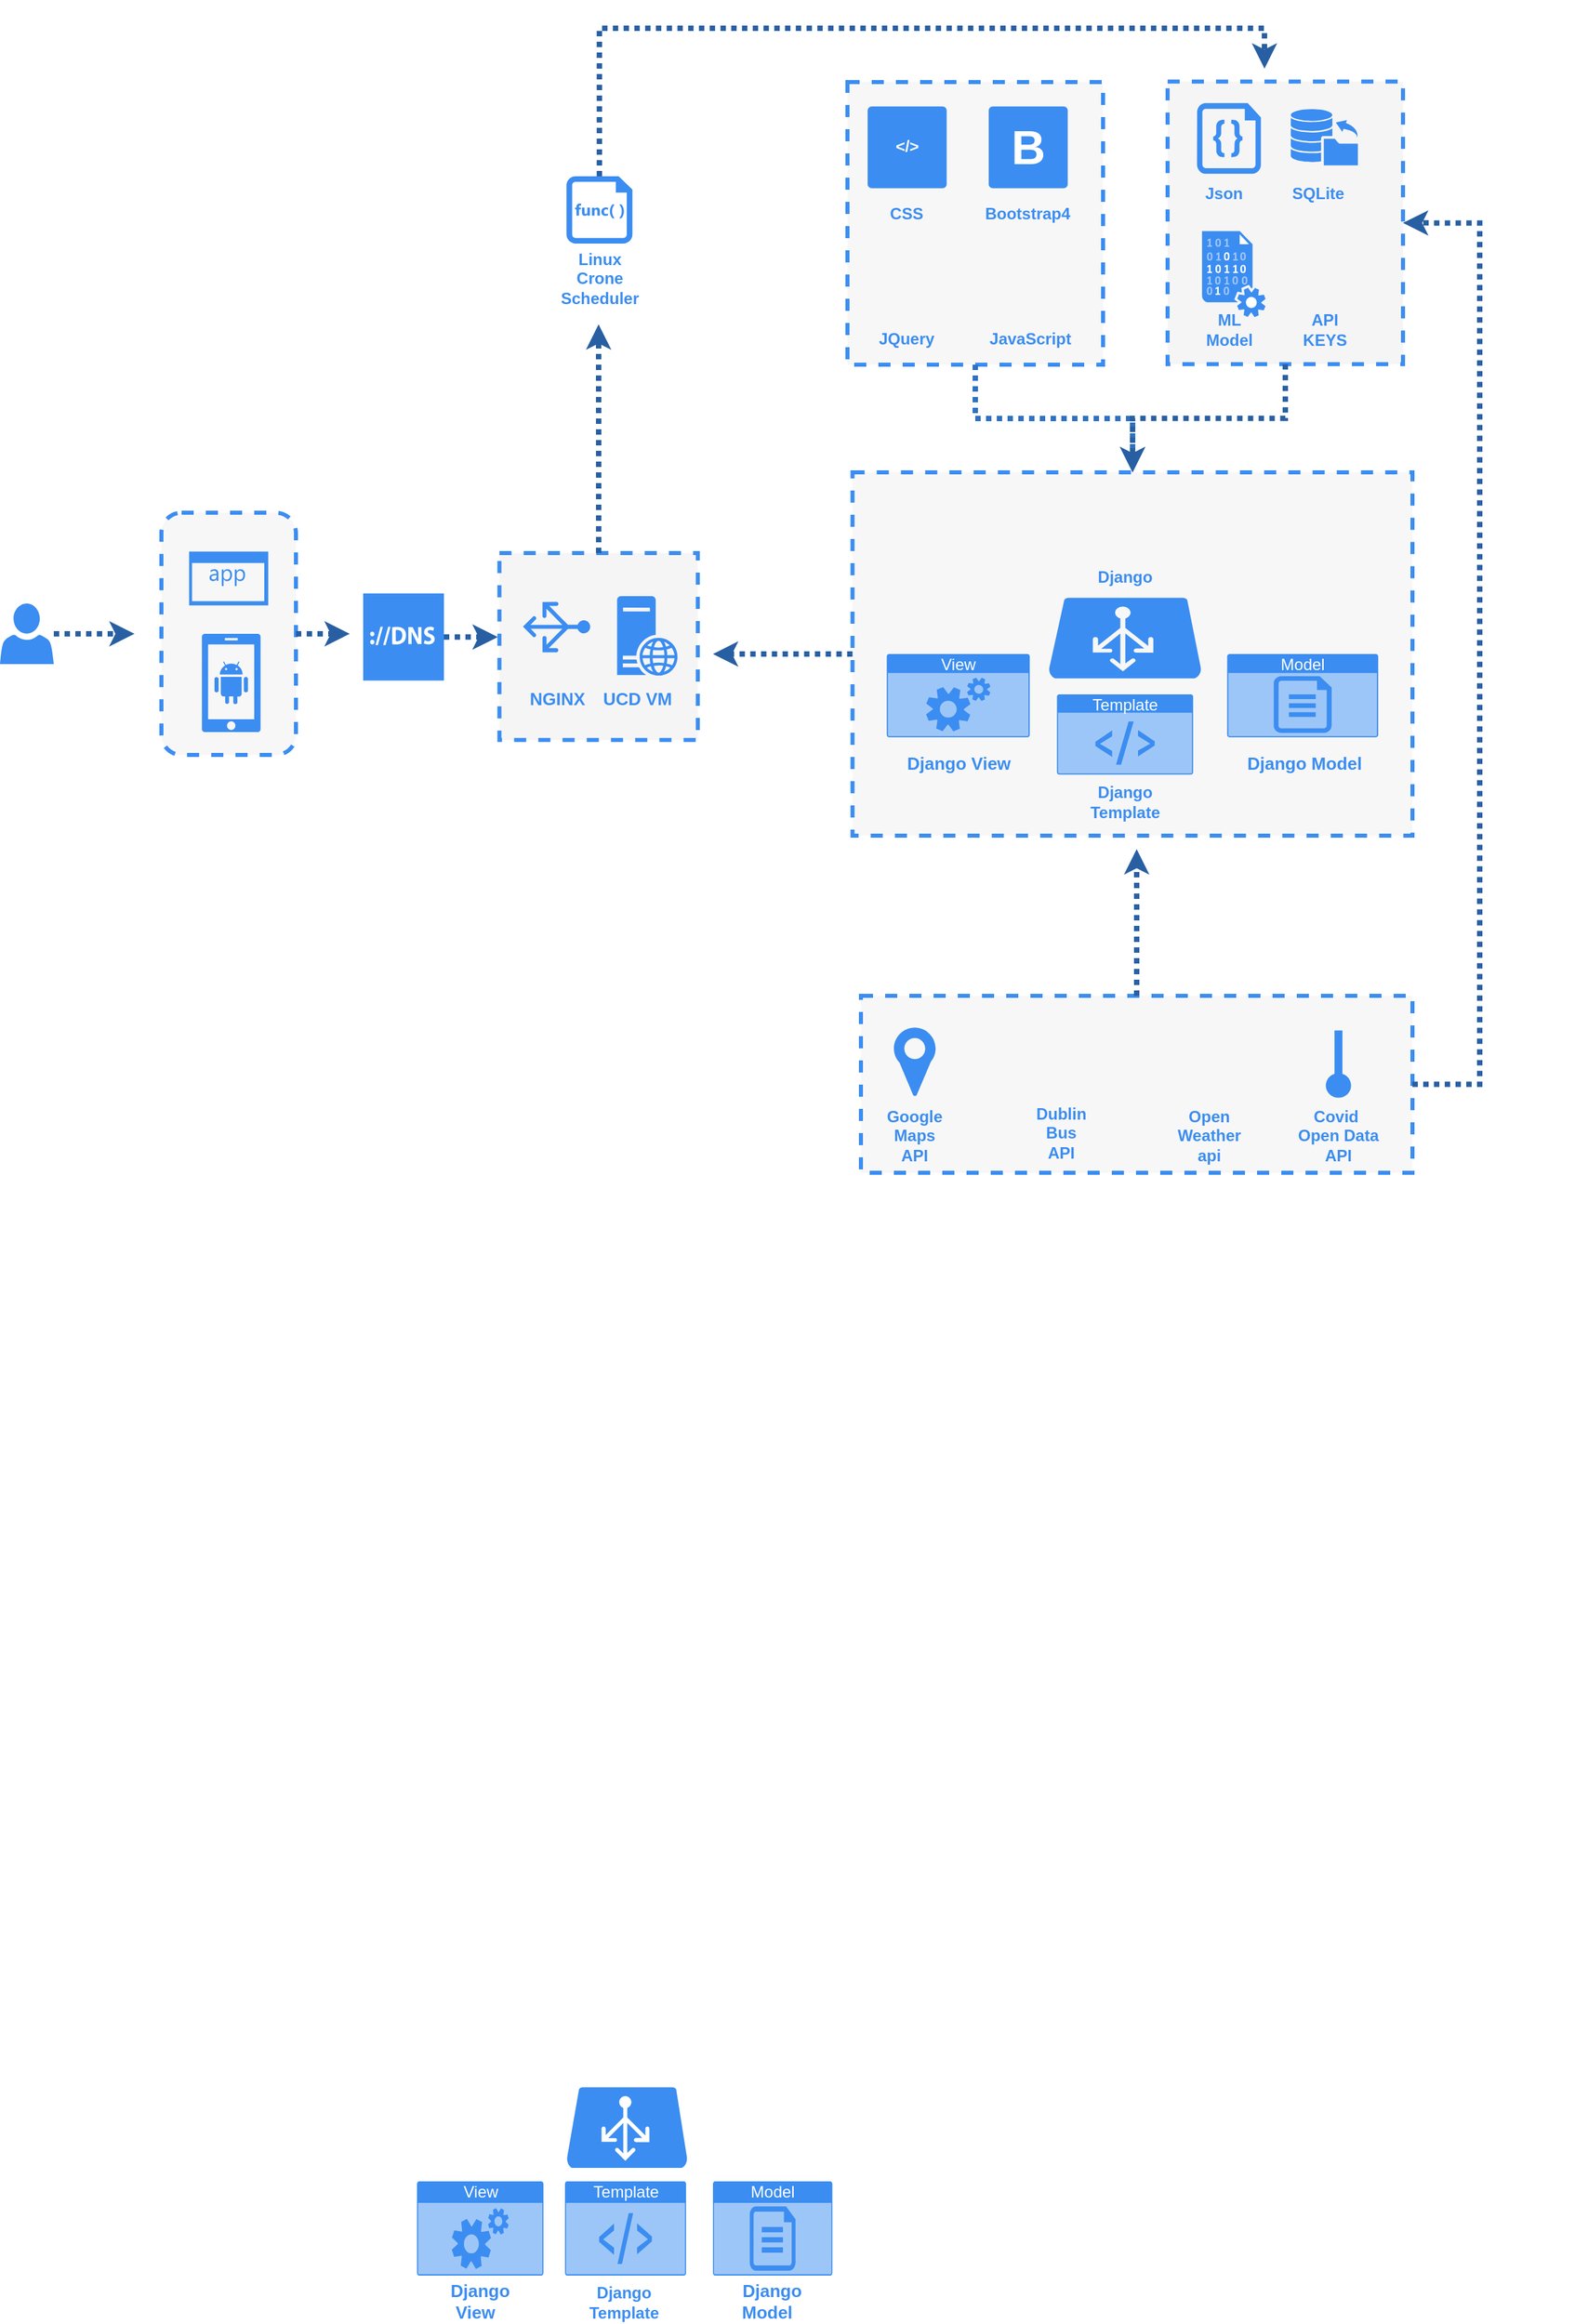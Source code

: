 <mxfile version="13.6.2" type="github"><diagram id="2-OFfSPp4zgW5HIn3I64" name="Page-1"><mxGraphModel dx="2719" dy="2339" grid="1" gridSize="10" guides="1" tooltips="1" connect="1" arrows="1" fold="1" page="1" pageScale="1" pageWidth="827" pageHeight="1169" math="0" shadow="0"><root><mxCell id="0"/><mxCell id="1" parent="0"/><mxCell id="Vzjxsy32HrXP3lATH4A6-92" value="" style="group" vertex="1" connectable="0" parent="1"><mxGeometry x="498.88" y="-107.41" width="363" height="200" as="geometry"/></mxCell><mxCell id="Vzjxsy32HrXP3lATH4A6-233" value="" style="group" vertex="1" connectable="0" parent="Vzjxsy32HrXP3lATH4A6-92"><mxGeometry x="119.1" y="-52.91" width="175" height="210" as="geometry"/></mxCell><mxCell id="Vzjxsy32HrXP3lATH4A6-220" value="" style="group" vertex="1" connectable="0" parent="Vzjxsy32HrXP3lATH4A6-233"><mxGeometry width="175" height="210" as="geometry"/></mxCell><mxCell id="Vzjxsy32HrXP3lATH4A6-84" value="" style="group" vertex="1" connectable="0" parent="Vzjxsy32HrXP3lATH4A6-220"><mxGeometry width="175" height="210" as="geometry"/></mxCell><mxCell id="Vzjxsy32HrXP3lATH4A6-85" value="" style="rounded=0;whiteSpace=wrap;html=1;dashed=1;strokeWidth=3;fillColor=#f5f5f5;fontColor=#333333;strokeColor=#3B8DF1;" vertex="1" parent="Vzjxsy32HrXP3lATH4A6-84"><mxGeometry width="175" height="210.0" as="geometry"/></mxCell><mxCell id="Vzjxsy32HrXP3lATH4A6-82" value="" style="group" vertex="1" connectable="0" parent="Vzjxsy32HrXP3lATH4A6-84"><mxGeometry x="21.6" y="15.992" width="131.8" height="178.683" as="geometry"/></mxCell><mxCell id="Vzjxsy32HrXP3lATH4A6-81" value="" style="group" vertex="1" connectable="0" parent="Vzjxsy32HrXP3lATH4A6-82"><mxGeometry width="131.8" height="178.683" as="geometry"/></mxCell><mxCell id="Vzjxsy32HrXP3lATH4A6-80" value="" style="group" vertex="1" connectable="0" parent="Vzjxsy32HrXP3lATH4A6-81"><mxGeometry width="131.8" height="178.683" as="geometry"/></mxCell><mxCell id="Vzjxsy32HrXP3lATH4A6-79" value="" style="group" vertex="1" connectable="0" parent="Vzjxsy32HrXP3lATH4A6-80"><mxGeometry width="131.8" height="178.683" as="geometry"/></mxCell><mxCell id="Vzjxsy32HrXP3lATH4A6-60" value="" style="group" vertex="1" connectable="0" parent="Vzjxsy32HrXP3lATH4A6-79"><mxGeometry width="131.8" height="178.683" as="geometry"/></mxCell><mxCell id="Vzjxsy32HrXP3lATH4A6-57" value="" style="verticalLabelPosition=bottom;html=1;verticalAlign=top;align=center;strokeColor=none;shape=mxgraph.azure.code_file;pointerEvents=1;dashed=1;fillColor=#3B8DF1;" vertex="1" parent="Vzjxsy32HrXP3lATH4A6-60"><mxGeometry x="0.25" width="47.5" height="52.5" as="geometry"/></mxCell><mxCell id="Vzjxsy32HrXP3lATH4A6-23" value="" style="html=1;aspect=fixed;strokeColor=none;shadow=0;align=center;verticalAlign=top;shape=mxgraph.gcp2.database_uploading;dashed=1;fillColor=#3B8DF1;" vertex="1" parent="Vzjxsy32HrXP3lATH4A6-60"><mxGeometry x="70" y="4.2" width="50" height="42" as="geometry"/></mxCell><mxCell id="Vzjxsy32HrXP3lATH4A6-25" value="" style="shadow=0;dashed=0;html=1;strokeColor=none;labelPosition=center;verticalLabelPosition=bottom;verticalAlign=top;align=center;outlineConnect=0;shape=mxgraph.veeam.data_file;fillColor=#3B8DF1;" vertex="1" parent="Vzjxsy32HrXP3lATH4A6-60"><mxGeometry x="4.0" y="95.13" width="47.2" height="63.84" as="geometry"/></mxCell><mxCell id="Vzjxsy32HrXP3lATH4A6-49" value="&lt;font color=&quot;#3b8df1&quot;&gt;&lt;b&gt;ML Model&lt;/b&gt;&lt;/font&gt;" style="text;html=1;strokeColor=none;fillColor=none;align=center;verticalAlign=middle;whiteSpace=wrap;rounded=0;" vertex="1" parent="Vzjxsy32HrXP3lATH4A6-60"><mxGeometry x="4" y="158.969" width="40" height="19.714" as="geometry"/></mxCell><mxCell id="Vzjxsy32HrXP3lATH4A6-50" value="&lt;font color=&quot;#3b8df1&quot;&gt;&lt;b&gt;SQLite&lt;/b&gt;&lt;/font&gt;" style="text;html=1;strokeColor=none;fillColor=none;align=center;verticalAlign=middle;whiteSpace=wrap;rounded=0;" vertex="1" parent="Vzjxsy32HrXP3lATH4A6-60"><mxGeometry x="70" y="57.339" width="40" height="19.714" as="geometry"/></mxCell><mxCell id="Vzjxsy32HrXP3lATH4A6-51" value="&lt;font color=&quot;#3b8df1&quot;&gt;&lt;b&gt;API KEYS&lt;/b&gt;&lt;/font&gt;" style="text;html=1;strokeColor=none;fillColor=none;align=center;verticalAlign=middle;whiteSpace=wrap;rounded=0;" vertex="1" parent="Vzjxsy32HrXP3lATH4A6-60"><mxGeometry x="75" y="158.969" width="40" height="19.714" as="geometry"/></mxCell><mxCell id="Vzjxsy32HrXP3lATH4A6-52" value="&lt;font color=&quot;#3b8df1&quot;&gt;&lt;b&gt;Json&lt;/b&gt;&lt;/font&gt;" style="text;html=1;strokeColor=none;fillColor=none;align=center;verticalAlign=middle;whiteSpace=wrap;rounded=0;" vertex="1" parent="Vzjxsy32HrXP3lATH4A6-60"><mxGeometry y="57.339" width="40" height="19.714" as="geometry"/></mxCell><mxCell id="Vzjxsy32HrXP3lATH4A6-48" value="" style="shape=image;html=1;verticalAlign=top;verticalLabelPosition=bottom;labelBackgroundColor=#ffffff;imageAspect=0;aspect=fixed;image=https://cdn1.iconfinder.com/data/icons/hawcons/32/699759-icon-113-document-file-txt-128.png;dashed=1;strokeColor=#3399FF;strokeWidth=2;fillColor=#3B8DF1;" vertex="1" parent="Vzjxsy32HrXP3lATH4A6-60"><mxGeometry x="70" y="90.563" width="61.8" height="61.8" as="geometry"/></mxCell><mxCell id="Vzjxsy32HrXP3lATH4A6-93" value="" style="group" vertex="1" connectable="0" parent="1"><mxGeometry x="-250" y="130" width="246" height="210" as="geometry"/></mxCell><mxCell id="Vzjxsy32HrXP3lATH4A6-78" value="" style="group" vertex="1" connectable="0" parent="Vzjxsy32HrXP3lATH4A6-93"><mxGeometry width="180" height="210" as="geometry"/></mxCell><mxCell id="Vzjxsy32HrXP3lATH4A6-8" value="" style="pointerEvents=1;shadow=0;dashed=0;html=1;strokeColor=none;labelPosition=center;verticalLabelPosition=bottom;verticalAlign=top;outlineConnect=0;align=center;shape=mxgraph.office.users.user;fillColor=#3B8DF1;" vertex="1" parent="Vzjxsy32HrXP3lATH4A6-78"><mxGeometry y="97.5" width="40" height="45" as="geometry"/></mxCell><mxCell id="Vzjxsy32HrXP3lATH4A6-257" value="" style="group" vertex="1" connectable="0" parent="Vzjxsy32HrXP3lATH4A6-78"><mxGeometry x="120" y="30" width="100" height="180" as="geometry"/></mxCell><mxCell id="Vzjxsy32HrXP3lATH4A6-256" value="" style="rounded=1;whiteSpace=wrap;html=1;dashed=1;strokeColor=#3B8DF1;strokeWidth=3;fillColor=#F7F7F7;" vertex="1" parent="Vzjxsy32HrXP3lATH4A6-257"><mxGeometry width="100" height="180" as="geometry"/></mxCell><mxCell id="Vzjxsy32HrXP3lATH4A6-63" value="" style="aspect=fixed;pointerEvents=1;shadow=0;dashed=0;html=1;strokeColor=none;labelPosition=center;verticalLabelPosition=bottom;verticalAlign=top;align=center;shape=mxgraph.mscae.enterprise.application;fillColor=#3B8DF1;" vertex="1" parent="Vzjxsy32HrXP3lATH4A6-257"><mxGeometry x="20.59" y="28.93" width="58.82" height="40" as="geometry"/></mxCell><mxCell id="Vzjxsy32HrXP3lATH4A6-62" value="" style="aspect=fixed;pointerEvents=1;shadow=0;dashed=0;html=1;strokeColor=none;labelPosition=center;verticalLabelPosition=bottom;verticalAlign=top;align=center;shape=mxgraph.mscae.enterprise.android_phone;fillColor=#3B8DF1;" vertex="1" parent="Vzjxsy32HrXP3lATH4A6-257"><mxGeometry x="30" y="90" width="43.8" height="73" as="geometry"/></mxCell><mxCell id="Vzjxsy32HrXP3lATH4A6-142" value="" style="group" vertex="1" connectable="0" parent="1"><mxGeometry x="171.13" y="-90" width="49" height="88" as="geometry"/></mxCell><mxCell id="Vzjxsy32HrXP3lATH4A6-61" value="" style="aspect=fixed;pointerEvents=1;shadow=0;dashed=0;html=1;strokeColor=none;labelPosition=center;verticalLabelPosition=bottom;verticalAlign=top;align=center;shape=mxgraph.mscae.enterprise.code_file;fillColor=#3B8DF1;" vertex="1" parent="Vzjxsy32HrXP3lATH4A6-142"><mxGeometry width="49" height="50" as="geometry"/></mxCell><mxCell id="Vzjxsy32HrXP3lATH4A6-141" value="&lt;b&gt;&lt;font color=&quot;#3b8df1&quot;&gt;Linux Crone Scheduler&lt;/font&gt;&lt;/b&gt;" style="text;html=1;strokeColor=none;fillColor=none;align=center;verticalAlign=middle;whiteSpace=wrap;rounded=0;dashed=1;" vertex="1" parent="Vzjxsy32HrXP3lATH4A6-142"><mxGeometry x="4.5" y="63" width="40" height="25" as="geometry"/></mxCell><mxCell id="Vzjxsy32HrXP3lATH4A6-192" value="" style="group" vertex="1" connectable="0" parent="1"><mxGeometry x="61.13" y="1045" width="288.75" height="240" as="geometry"/></mxCell><mxCell id="Vzjxsy32HrXP3lATH4A6-200" value="" style="group" vertex="1" connectable="0" parent="1"><mxGeometry x="620" y="40.0" width="309.46" height="360" as="geometry"/></mxCell><mxCell id="Vzjxsy32HrXP3lATH4A6-230" value="" style="group" vertex="1" connectable="0" parent="Vzjxsy32HrXP3lATH4A6-200"><mxGeometry x="-216.71" y="-260.16" width="309.46" height="210" as="geometry"/></mxCell><mxCell id="Vzjxsy32HrXP3lATH4A6-223" value="" style="group" vertex="1" connectable="0" parent="Vzjxsy32HrXP3lATH4A6-230"><mxGeometry width="309.46" height="210" as="geometry"/></mxCell><mxCell id="Vzjxsy32HrXP3lATH4A6-193" value="" style="group" vertex="1" connectable="0" parent="Vzjxsy32HrXP3lATH4A6-223"><mxGeometry x="119.46" width="190" height="210" as="geometry"/></mxCell><mxCell id="Vzjxsy32HrXP3lATH4A6-229" value="" style="group" vertex="1" connectable="0" parent="Vzjxsy32HrXP3lATH4A6-193"><mxGeometry x="-142.753" y="60.163" width="190" height="210" as="geometry"/></mxCell><mxCell id="Vzjxsy32HrXP3lATH4A6-222" value="" style="group" vertex="1" connectable="0" parent="Vzjxsy32HrXP3lATH4A6-229"><mxGeometry width="190" height="210" as="geometry"/></mxCell><mxCell id="Vzjxsy32HrXP3lATH4A6-199" value="" style="group" vertex="1" connectable="0" parent="Vzjxsy32HrXP3lATH4A6-222"><mxGeometry width="190" height="210" as="geometry"/></mxCell><mxCell id="Vzjxsy32HrXP3lATH4A6-198" value="" style="group" vertex="1" connectable="0" parent="Vzjxsy32HrXP3lATH4A6-199"><mxGeometry width="190" height="210" as="geometry"/></mxCell><mxCell id="Vzjxsy32HrXP3lATH4A6-197" value="" style="group" vertex="1" connectable="0" parent="Vzjxsy32HrXP3lATH4A6-198"><mxGeometry width="190" height="210" as="geometry"/></mxCell><mxCell id="Vzjxsy32HrXP3lATH4A6-194" value="" style="group" vertex="1" connectable="0" parent="Vzjxsy32HrXP3lATH4A6-197"><mxGeometry width="190" height="210" as="geometry"/></mxCell><mxCell id="Vzjxsy32HrXP3lATH4A6-175" value="" style="group" vertex="1" connectable="0" parent="Vzjxsy32HrXP3lATH4A6-194"><mxGeometry width="190" height="210" as="geometry"/></mxCell><mxCell id="Vzjxsy32HrXP3lATH4A6-170" value="" style="rounded=0;whiteSpace=wrap;html=1;strokeWidth=3;dashed=1;fillColor=#F7F7F7;strokeColor=#3B8DF1;" vertex="1" parent="Vzjxsy32HrXP3lATH4A6-175"><mxGeometry width="190" height="210" as="geometry"/></mxCell><mxCell id="Vzjxsy32HrXP3lATH4A6-174" value="" style="group" vertex="1" connectable="0" parent="Vzjxsy32HrXP3lATH4A6-175"><mxGeometry x="8.821" y="7.754" width="172.357" height="194.492" as="geometry"/></mxCell><mxCell id="Vzjxsy32HrXP3lATH4A6-173" value="" style="group" vertex="1" connectable="0" parent="Vzjxsy32HrXP3lATH4A6-174"><mxGeometry width="172.357" height="194.492" as="geometry"/></mxCell><mxCell id="Vzjxsy32HrXP3lATH4A6-171" value="" style="group" vertex="1" connectable="0" parent="Vzjxsy32HrXP3lATH4A6-173"><mxGeometry width="172.357" height="194.492" as="geometry"/></mxCell><mxCell id="Vzjxsy32HrXP3lATH4A6-168" value="" style="group" vertex="1" connectable="0" parent="Vzjxsy32HrXP3lATH4A6-171"><mxGeometry width="172.357" height="194.492" as="geometry"/></mxCell><mxCell id="Vzjxsy32HrXP3lATH4A6-153" value="" style="group" vertex="1" connectable="0" parent="Vzjxsy32HrXP3lATH4A6-168"><mxGeometry x="47.5" y="121.154" width="67.857" height="73.338" as="geometry"/></mxCell><mxCell id="Vzjxsy32HrXP3lATH4A6-150" value="" style="group" vertex="1" connectable="0" parent="Vzjxsy32HrXP3lATH4A6-153"><mxGeometry width="67.857" height="73.338" as="geometry"/></mxCell><mxCell id="Vzjxsy32HrXP3lATH4A6-166" value="" style="group" vertex="1" connectable="0" parent="Vzjxsy32HrXP3lATH4A6-168"><mxGeometry x="67.857" y="80.769" width="27.143" height="32.308" as="geometry"/></mxCell><mxCell id="Vzjxsy32HrXP3lATH4A6-164" value="" style="group" vertex="1" connectable="0" parent="Vzjxsy32HrXP3lATH4A6-166"><mxGeometry width="27.143" height="32.308" as="geometry"/></mxCell><mxCell id="Vzjxsy32HrXP3lATH4A6-162" value="" style="group" vertex="1" connectable="0" parent="Vzjxsy32HrXP3lATH4A6-164"><mxGeometry width="27.143" height="32.308" as="geometry"/></mxCell><mxCell id="Vzjxsy32HrXP3lATH4A6-54" value="&amp;lt;/&amp;gt;" style="rounded=1;arcSize=5;strokeColor=none;fontColor=#ffffff;align=center;verticalAlign=middle;whiteSpace=wrap;fontSize=12;fontStyle=1;html=1;dashed=1;fillColor=#3B8DF1;" vertex="1" parent="Vzjxsy32HrXP3lATH4A6-223"><mxGeometry x="-8.29" y="78.24" width="58.75" height="60.8" as="geometry"/></mxCell><mxCell id="Vzjxsy32HrXP3lATH4A6-132" value="&lt;b&gt;&lt;font color=&quot;#3b8df1&quot;&gt;CSS&lt;/font&gt;&lt;/b&gt;" style="text;html=1;strokeColor=none;fillColor=none;align=center;verticalAlign=middle;whiteSpace=wrap;rounded=0;dashed=1;" vertex="1" parent="Vzjxsy32HrXP3lATH4A6-223"><mxGeometry x="1.08" y="147.84" width="40" height="20" as="geometry"/></mxCell><mxCell id="Vzjxsy32HrXP3lATH4A6-195" value="&lt;font style=&quot;font-size: 35px&quot;&gt;B&lt;/font&gt;" style="rounded=1;arcSize=5;strokeColor=none;fontColor=#ffffff;align=center;verticalAlign=middle;whiteSpace=wrap;fontSize=12;fontStyle=1;html=1;dashed=1;fillColor=#3B8DF1;" vertex="1" parent="Vzjxsy32HrXP3lATH4A6-223"><mxGeometry x="81.71" y="78.24" width="58.75" height="60.8" as="geometry"/></mxCell><mxCell id="Vzjxsy32HrXP3lATH4A6-196" value="&lt;b&gt;&lt;font color=&quot;#3b8df1&quot;&gt;Bootstrap4&lt;/font&gt;&lt;/b&gt;" style="text;html=1;strokeColor=none;fillColor=none;align=center;verticalAlign=middle;whiteSpace=wrap;rounded=0;dashed=1;" vertex="1" parent="Vzjxsy32HrXP3lATH4A6-223"><mxGeometry x="91.09" y="147.84" width="40" height="20" as="geometry"/></mxCell><mxCell id="Vzjxsy32HrXP3lATH4A6-130" value="" style="shape=image;html=1;verticalAlign=top;verticalLabelPosition=bottom;labelBackgroundColor=#ffffff;imageAspect=0;aspect=fixed;image=https://cdn2.iconfinder.com/data/icons/designer-skills/128/code-programming-javascript-jquery-develop-framework-language-128.png;dashed=1;strokeColor=#3B8DF1;strokeWidth=3;fillColor=#F7F7F7;" vertex="1" parent="Vzjxsy32HrXP3lATH4A6-223"><mxGeometry x="-11.62" y="175.54" width="65.4" height="65.4" as="geometry"/></mxCell><mxCell id="Vzjxsy32HrXP3lATH4A6-131" value="" style="shape=image;html=1;verticalAlign=top;verticalLabelPosition=bottom;labelBackgroundColor=#ffffff;imageAspect=0;aspect=fixed;image=https://cdn4.iconfinder.com/data/icons/logos-3/504/javascript-128.png;dashed=1;strokeColor=#3B8DF1;strokeWidth=3;fillColor=#F7F7F7;" vertex="1" parent="Vzjxsy32HrXP3lATH4A6-223"><mxGeometry x="76.09" y="175.54" width="65.62" height="65.62" as="geometry"/></mxCell><mxCell id="Vzjxsy32HrXP3lATH4A6-144" value="&lt;b&gt;&lt;font color=&quot;#3b8df1&quot;&gt;JQuery&lt;/font&gt;&lt;/b&gt;" style="text;html=1;strokeColor=none;fillColor=none;align=center;verticalAlign=middle;whiteSpace=wrap;rounded=0;dashed=1;" vertex="1" parent="Vzjxsy32HrXP3lATH4A6-223"><mxGeometry x="1.09" y="241.16" width="40" height="20" as="geometry"/></mxCell><mxCell id="Vzjxsy32HrXP3lATH4A6-143" value="&lt;font color=&quot;#3b8df1&quot;&gt;&lt;span&gt;&lt;b&gt;JavaScript&lt;/b&gt;&lt;/span&gt;&lt;/font&gt;" style="text;html=1;strokeColor=none;fillColor=none;align=center;verticalAlign=middle;whiteSpace=wrap;rounded=0;dashed=1;" vertex="1" parent="Vzjxsy32HrXP3lATH4A6-223"><mxGeometry x="92.84" y="240.94" width="40" height="20" as="geometry"/></mxCell><mxCell id="Vzjxsy32HrXP3lATH4A6-232" value="" style="group" vertex="1" connectable="0" parent="Vzjxsy32HrXP3lATH4A6-200"><mxGeometry x="-236.25" y="90" width="416.25" height="270" as="geometry"/></mxCell><mxCell id="Vzjxsy32HrXP3lATH4A6-224" value="" style="group" vertex="1" connectable="0" parent="Vzjxsy32HrXP3lATH4A6-232"><mxGeometry width="416.25" height="270" as="geometry"/></mxCell><mxCell id="Vzjxsy32HrXP3lATH4A6-202" value="" style="rounded=0;whiteSpace=wrap;html=1;dashed=1;strokeWidth=3;fillColor=#F7F7F7;strokeColor=#3B8DF1;" vertex="1" parent="Vzjxsy32HrXP3lATH4A6-224"><mxGeometry width="416.25" height="270" as="geometry"/></mxCell><mxCell id="Vzjxsy32HrXP3lATH4A6-203" value="" style="group" vertex="1" connectable="0" parent="Vzjxsy32HrXP3lATH4A6-224"><mxGeometry x="25.468" y="15" width="365.326" height="240" as="geometry"/></mxCell><mxCell id="Vzjxsy32HrXP3lATH4A6-204" value="" style="group" vertex="1" connectable="0" parent="Vzjxsy32HrXP3lATH4A6-203"><mxGeometry width="365.326" height="240" as="geometry"/></mxCell><mxCell id="Vzjxsy32HrXP3lATH4A6-205" value="" style="group" vertex="1" connectable="0" parent="Vzjxsy32HrXP3lATH4A6-204"><mxGeometry x="126.52" y="150" width="101.216" height="90" as="geometry"/></mxCell><mxCell id="Vzjxsy32HrXP3lATH4A6-206" value="Template" style="html=1;strokeColor=none;labelPosition=center;verticalLabelPosition=middle;verticalAlign=top;align=center;fontSize=12;outlineConnect=0;spacingTop=-6;fontColor=#FFFFFF;shape=mxgraph.sitemap.script;dashed=1;fillColor=#3B8DF1;" vertex="1" parent="Vzjxsy32HrXP3lATH4A6-205"><mxGeometry width="101.216" height="59.6" as="geometry"/></mxCell><mxCell id="Vzjxsy32HrXP3lATH4A6-207" value="&lt;b&gt;&lt;font color=&quot;#3b8df1&quot;&gt;Django&lt;br&gt;Template&lt;/font&gt;&lt;/b&gt;" style="text;html=1;strokeColor=none;fillColor=none;align=center;verticalAlign=middle;whiteSpace=wrap;rounded=0;dashed=1;" vertex="1" parent="Vzjxsy32HrXP3lATH4A6-205"><mxGeometry x="25.304" y="70" width="50.608" height="20" as="geometry"/></mxCell><mxCell id="Vzjxsy32HrXP3lATH4A6-208" value="" style="group" vertex="1" connectable="0" parent="Vzjxsy32HrXP3lATH4A6-204"><mxGeometry width="365.326" height="209.6" as="geometry"/></mxCell><mxCell id="Vzjxsy32HrXP3lATH4A6-209" value="" style="verticalLabelPosition=bottom;html=1;verticalAlign=top;align=center;strokeColor=none;shape=mxgraph.azure.azure_load_balancer;dashed=1;fillColor=#3B8DF1;" vertex="1" parent="Vzjxsy32HrXP3lATH4A6-208"><mxGeometry x="120.194" y="78.17" width="113.868" height="60" as="geometry"/></mxCell><mxCell id="Vzjxsy32HrXP3lATH4A6-210" value="" style="shape=image;html=1;verticalAlign=top;verticalLabelPosition=bottom;labelBackgroundColor=#ffffff;imageAspect=0;aspect=fixed;image=https://cdn4.iconfinder.com/data/icons/logos-and-brands/512/267_Python_logo-128.png;dashed=1;strokeColor=#3B8DF1;strokeWidth=3;fillColor=#F7F7F7;" vertex="1" parent="Vzjxsy32HrXP3lATH4A6-208"><mxGeometry x="145.498" width="50" height="50" as="geometry"/></mxCell><mxCell id="Vzjxsy32HrXP3lATH4A6-211" value="" style="group" vertex="1" connectable="0" parent="Vzjxsy32HrXP3lATH4A6-208"><mxGeometry y="120.0" width="106.277" height="89.6" as="geometry"/></mxCell><mxCell id="Vzjxsy32HrXP3lATH4A6-212" value="&lt;font color=&quot;#3b8df1&quot; size=&quot;1&quot;&gt;&lt;b style=&quot;font-size: 13px&quot;&gt;Django View &amp;nbsp;&lt;/b&gt;&lt;/font&gt;" style="text;html=1;strokeColor=none;fillColor=none;align=center;verticalAlign=middle;whiteSpace=wrap;rounded=0;" vertex="1" parent="Vzjxsy32HrXP3lATH4A6-211"><mxGeometry x="12.652" y="71.83" width="88.564" height="17.77" as="geometry"/></mxCell><mxCell id="Vzjxsy32HrXP3lATH4A6-213" value="View" style="html=1;strokeColor=none;labelPosition=center;verticalLabelPosition=middle;verticalAlign=top;align=center;fontSize=12;outlineConnect=0;spacingTop=-6;fontColor=#FFFFFF;shape=mxgraph.sitemap.services;dashed=1;fillColor=#3B8DF1;" vertex="1" parent="Vzjxsy32HrXP3lATH4A6-211"><mxGeometry width="106.277" height="61.83" as="geometry"/></mxCell><mxCell id="Vzjxsy32HrXP3lATH4A6-214" value="" style="group" vertex="1" connectable="0" parent="Vzjxsy32HrXP3lATH4A6-208"><mxGeometry x="253.04" y="120" width="112.286" height="89.6" as="geometry"/></mxCell><mxCell id="Vzjxsy32HrXP3lATH4A6-215" value="" style="group" vertex="1" connectable="0" parent="Vzjxsy32HrXP3lATH4A6-214"><mxGeometry width="112.286" height="89.6" as="geometry"/></mxCell><mxCell id="Vzjxsy32HrXP3lATH4A6-216" value="Model" style="html=1;strokeColor=none;labelPosition=center;verticalLabelPosition=middle;verticalAlign=top;align=center;fontSize=12;outlineConnect=0;spacingTop=-6;fontColor=#FFFFFF;shape=mxgraph.sitemap.text;dashed=1;fillColor=#3B8DF1;" vertex="1" parent="Vzjxsy32HrXP3lATH4A6-215"><mxGeometry width="112.286" height="61.83" as="geometry"/></mxCell><mxCell id="Vzjxsy32HrXP3lATH4A6-217" value="&lt;font color=&quot;#3b8df1&quot; size=&quot;1&quot;&gt;&lt;b style=&quot;font-size: 13px&quot;&gt;Django Model &amp;nbsp;&lt;/b&gt;&lt;/font&gt;" style="text;html=1;strokeColor=none;fillColor=none;align=center;verticalAlign=middle;whiteSpace=wrap;rounded=0;" vertex="1" parent="Vzjxsy32HrXP3lATH4A6-215"><mxGeometry x="11.07" y="71.83" width="101.216" height="17.77" as="geometry"/></mxCell><mxCell id="Vzjxsy32HrXP3lATH4A6-218" value="&lt;b&gt;&lt;font color=&quot;#3b8df1&quot;&gt;Django&lt;br&gt;&lt;br&gt;&lt;/font&gt;&lt;/b&gt;" style="text;html=1;strokeColor=none;fillColor=none;align=center;verticalAlign=middle;whiteSpace=wrap;rounded=0;dashed=1;" vertex="1" parent="Vzjxsy32HrXP3lATH4A6-208"><mxGeometry x="145.498" y="60" width="63.26" height="20" as="geometry"/></mxCell><mxCell id="Vzjxsy32HrXP3lATH4A6-238" style="edgeStyle=orthogonalEdgeStyle;rounded=0;orthogonalLoop=1;jettySize=auto;html=1;dashed=1;dashPattern=1 1;strokeColor=#2F71C2;strokeWidth=4;" edge="1" parent="Vzjxsy32HrXP3lATH4A6-200" source="Vzjxsy32HrXP3lATH4A6-170" target="Vzjxsy32HrXP3lATH4A6-202"><mxGeometry relative="1" as="geometry"/></mxCell><mxCell id="Vzjxsy32HrXP3lATH4A6-219" value="" style="group" vertex="1" connectable="0" parent="1"><mxGeometry x="60" y="1400" width="308.75" height="70" as="geometry"/></mxCell><mxCell id="Vzjxsy32HrXP3lATH4A6-179" value="View" style="html=1;strokeColor=none;labelPosition=center;verticalLabelPosition=middle;verticalAlign=top;align=center;fontSize=12;outlineConnect=0;spacingTop=-6;fontColor=#FFFFFF;shape=mxgraph.sitemap.services;dashed=1;fillColor=#3B8DF1;" vertex="1" parent="Vzjxsy32HrXP3lATH4A6-219"><mxGeometry width="94" height="70" as="geometry"/></mxCell><mxCell id="Vzjxsy32HrXP3lATH4A6-146" value="Template" style="html=1;strokeColor=none;labelPosition=center;verticalLabelPosition=middle;verticalAlign=top;align=center;fontSize=12;outlineConnect=0;spacingTop=-6;fontColor=#FFFFFF;shape=mxgraph.sitemap.script;dashed=1;fillColor=#3B8DF1;" vertex="1" parent="Vzjxsy32HrXP3lATH4A6-219"><mxGeometry x="110" width="90" height="70" as="geometry"/></mxCell><mxCell id="Vzjxsy32HrXP3lATH4A6-181" value="Model" style="html=1;strokeColor=none;labelPosition=center;verticalLabelPosition=middle;verticalAlign=top;align=center;fontSize=12;outlineConnect=0;spacingTop=-6;fontColor=#FFFFFF;shape=mxgraph.sitemap.text;dashed=1;fillColor=#3B8DF1;" vertex="1" parent="Vzjxsy32HrXP3lATH4A6-219"><mxGeometry x="220" width="88.75" height="70" as="geometry"/></mxCell><mxCell id="Vzjxsy32HrXP3lATH4A6-145" value="" style="verticalLabelPosition=bottom;html=1;verticalAlign=top;align=center;strokeColor=none;shape=mxgraph.azure.azure_load_balancer;dashed=1;fillColor=#3B8DF1;" vertex="1" parent="1"><mxGeometry x="171.13" y="1330" width="90" height="60" as="geometry"/></mxCell><mxCell id="Vzjxsy32HrXP3lATH4A6-177" value="&lt;font color=&quot;#3b8df1&quot; size=&quot;1&quot;&gt;&lt;b style=&quot;font-size: 13px&quot;&gt;Django View &amp;nbsp;&lt;/b&gt;&lt;/font&gt;" style="text;html=1;strokeColor=none;fillColor=none;align=center;verticalAlign=middle;whiteSpace=wrap;rounded=0;" vertex="1" parent="1"><mxGeometry x="72" y="1480" width="70" height="17.77" as="geometry"/></mxCell><mxCell id="Vzjxsy32HrXP3lATH4A6-184" value="&lt;font color=&quot;#3b8df1&quot; size=&quot;1&quot;&gt;&lt;b style=&quot;font-size: 13px&quot;&gt;Django Model &amp;nbsp;&lt;/b&gt;&lt;/font&gt;" style="text;html=1;strokeColor=none;fillColor=none;align=center;verticalAlign=middle;whiteSpace=wrap;rounded=0;" vertex="1" parent="1"><mxGeometry x="284.37" y="1480" width="80" height="17.77" as="geometry"/></mxCell><mxCell id="Vzjxsy32HrXP3lATH4A6-147" value="&lt;b&gt;&lt;font color=&quot;#3b8df1&quot;&gt;Django&lt;br&gt;Template&lt;/font&gt;&lt;/b&gt;" style="text;html=1;strokeColor=none;fillColor=none;align=center;verticalAlign=middle;whiteSpace=wrap;rounded=0;dashed=1;" vertex="1" parent="1"><mxGeometry x="193.75" y="1480" width="40" height="20" as="geometry"/></mxCell><mxCell id="Vzjxsy32HrXP3lATH4A6-176" value="" style="shape=image;html=1;verticalAlign=top;verticalLabelPosition=bottom;labelBackgroundColor=#ffffff;imageAspect=0;aspect=fixed;image=https://cdn4.iconfinder.com/data/icons/logos-and-brands/512/267_Python_logo-128.png;dashed=1;strokeColor=#3B8DF1;strokeWidth=3;fillColor=#F7F7F7;" vertex="1" parent="1"><mxGeometry x="190" y="1270" width="50" height="50" as="geometry"/></mxCell><mxCell id="Vzjxsy32HrXP3lATH4A6-225" value="" style="group" vertex="1" connectable="0" parent="1"><mxGeometry x="390" y="519" width="410" height="131.5" as="geometry"/></mxCell><mxCell id="Vzjxsy32HrXP3lATH4A6-221" value="" style="group" vertex="1" connectable="0" parent="Vzjxsy32HrXP3lATH4A6-225"><mxGeometry width="410" height="131.5" as="geometry"/></mxCell><mxCell id="Vzjxsy32HrXP3lATH4A6-138" value="" style="group" vertex="1" connectable="0" parent="Vzjxsy32HrXP3lATH4A6-221"><mxGeometry width="410" height="131.5" as="geometry"/></mxCell><mxCell id="Vzjxsy32HrXP3lATH4A6-137" value="" style="group" vertex="1" connectable="0" parent="Vzjxsy32HrXP3lATH4A6-138"><mxGeometry width="410" height="131.5" as="geometry"/></mxCell><mxCell id="Vzjxsy32HrXP3lATH4A6-128" value="" style="group" vertex="1" connectable="0" parent="Vzjxsy32HrXP3lATH4A6-137"><mxGeometry width="410" height="131.5" as="geometry"/></mxCell><mxCell id="Vzjxsy32HrXP3lATH4A6-125" value="" style="rounded=0;whiteSpace=wrap;html=1;dashed=1;strokeWidth=3;fillColor=#F7F7F7;strokeColor=#3B8DF1;" vertex="1" parent="Vzjxsy32HrXP3lATH4A6-128"><mxGeometry width="410" height="131.5" as="geometry"/></mxCell><mxCell id="Vzjxsy32HrXP3lATH4A6-127" value="" style="group" vertex="1" connectable="0" parent="Vzjxsy32HrXP3lATH4A6-128"><mxGeometry x="20" y="10.0" width="278" height="104.41" as="geometry"/></mxCell><mxCell id="Vzjxsy32HrXP3lATH4A6-126" value="" style="group" vertex="1" connectable="0" parent="Vzjxsy32HrXP3lATH4A6-127"><mxGeometry width="278" height="104.41" as="geometry"/></mxCell><mxCell id="Vzjxsy32HrXP3lATH4A6-120" value="" style="group" vertex="1" connectable="0" parent="Vzjxsy32HrXP3lATH4A6-126"><mxGeometry y="13.59" width="40" height="90.82" as="geometry"/></mxCell><mxCell id="Vzjxsy32HrXP3lATH4A6-34" value="" style="html=1;aspect=fixed;strokeColor=none;shadow=0;align=center;verticalAlign=top;fillColor=#3B8DF1;shape=mxgraph.gcp2.maps_api;dashed=1;" vertex="1" parent="Vzjxsy32HrXP3lATH4A6-120"><mxGeometry x="4.5" width="31" height="50.82" as="geometry"/></mxCell><mxCell id="Vzjxsy32HrXP3lATH4A6-103" value="&lt;b&gt;&lt;font style=&quot;font-size: 12px&quot; color=&quot;#3b8df1&quot;&gt;Google Maps API&lt;/font&gt;&lt;/b&gt;" style="text;html=1;strokeColor=none;fillColor=none;align=center;verticalAlign=middle;whiteSpace=wrap;rounded=0;dashed=1;" vertex="1" parent="Vzjxsy32HrXP3lATH4A6-120"><mxGeometry y="70.82" width="40" height="20" as="geometry"/></mxCell><mxCell id="Vzjxsy32HrXP3lATH4A6-121" value="" style="group" vertex="1" connectable="0" parent="Vzjxsy32HrXP3lATH4A6-126"><mxGeometry x="200" width="78" height="104.41" as="geometry"/></mxCell><mxCell id="Vzjxsy32HrXP3lATH4A6-104" value="" style="shape=image;html=1;verticalAlign=top;verticalLabelPosition=bottom;labelBackgroundColor=#ffffff;imageAspect=0;aspect=fixed;image=https://cdn1.iconfinder.com/data/icons/hawcons/32/700141-icon-6-cloud-moon-rain-128.png;dashed=1;strokeColor=#3B8DF1;strokeWidth=3;fillColor=#3B8DF1;" vertex="1" parent="Vzjxsy32HrXP3lATH4A6-121"><mxGeometry width="78" height="78" as="geometry"/></mxCell><mxCell id="Vzjxsy32HrXP3lATH4A6-117" value="&lt;b&gt;&lt;font style=&quot;font-size: 12px&quot; color=&quot;#3b8df1&quot;&gt;Open Weather&lt;br&gt;api&lt;br&gt;&lt;/font&gt;&lt;/b&gt;" style="text;html=1;strokeColor=none;fillColor=none;align=center;verticalAlign=middle;whiteSpace=wrap;rounded=0;dashed=1;" vertex="1" parent="Vzjxsy32HrXP3lATH4A6-121"><mxGeometry x="19" y="84.41" width="40" height="20" as="geometry"/></mxCell><mxCell id="Vzjxsy32HrXP3lATH4A6-122" value="" style="group" vertex="1" connectable="0" parent="Vzjxsy32HrXP3lATH4A6-126"><mxGeometry x="100" y="11.61" width="58" height="90" as="geometry"/></mxCell><mxCell id="Vzjxsy32HrXP3lATH4A6-35" value="" style="shape=image;html=1;verticalAlign=top;verticalLabelPosition=bottom;labelBackgroundColor=#ffffff;imageAspect=0;aspect=fixed;image=https://cdn2.iconfinder.com/data/icons/circle-icons-1/64/creditcard-128.png;dashed=1;strokeColor=#3399FF;strokeWidth=2;fillColor=#3B8DF1;" vertex="1" parent="Vzjxsy32HrXP3lATH4A6-122"><mxGeometry width="58" height="58" as="geometry"/></mxCell><mxCell id="Vzjxsy32HrXP3lATH4A6-118" value="&lt;b&gt;&lt;font style=&quot;font-size: 12px&quot; color=&quot;#3b8df1&quot;&gt;Dublin Bus API&lt;/font&gt;&lt;/b&gt;" style="text;html=1;strokeColor=none;fillColor=none;align=center;verticalAlign=middle;whiteSpace=wrap;rounded=0;dashed=1;" vertex="1" parent="Vzjxsy32HrXP3lATH4A6-122"><mxGeometry x="9" y="70" width="40" height="20" as="geometry"/></mxCell><mxCell id="Vzjxsy32HrXP3lATH4A6-136" value="" style="verticalLabelPosition=bottom;html=1;verticalAlign=top;align=center;strokeColor=none;shape=mxgraph.azure.service_endpoint;dashed=1;rotation=-90;fillColor=#3B8DF1;" vertex="1" parent="Vzjxsy32HrXP3lATH4A6-128"><mxGeometry x="330" y="40.75" width="50" height="20" as="geometry"/></mxCell><mxCell id="Vzjxsy32HrXP3lATH4A6-140" value="&lt;b&gt;&lt;font style=&quot;font-size: 12px&quot; color=&quot;#3b8df1&quot;&gt;Covid&amp;nbsp;&lt;br&gt;Open Data API&lt;br&gt;&lt;/font&gt;&lt;/b&gt;" style="text;html=1;strokeColor=none;fillColor=none;align=center;verticalAlign=middle;whiteSpace=wrap;rounded=0;dashed=1;" vertex="1" parent="Vzjxsy32HrXP3lATH4A6-128"><mxGeometry x="320" y="94.41" width="70" height="20" as="geometry"/></mxCell><mxCell id="Vzjxsy32HrXP3lATH4A6-236" style="edgeStyle=orthogonalEdgeStyle;rounded=0;orthogonalLoop=1;jettySize=auto;html=1;entryX=1;entryY=0.5;entryDx=0;entryDy=0;strokeWidth=4;dashed=1;dashPattern=1 1;strokeColor=#285FA3;" edge="1" parent="1" source="Vzjxsy32HrXP3lATH4A6-125" target="Vzjxsy32HrXP3lATH4A6-85"><mxGeometry relative="1" as="geometry"><Array as="points"><mxPoint x="850" y="585"/><mxPoint x="850" y="-55"/></Array></mxGeometry></mxCell><mxCell id="Vzjxsy32HrXP3lATH4A6-239" style="edgeStyle=orthogonalEdgeStyle;rounded=0;orthogonalLoop=1;jettySize=auto;html=1;exitX=0.5;exitY=1;exitDx=0;exitDy=0;dashed=1;dashPattern=1 1;strokeWidth=4;strokeColor=#285FA3;" edge="1" parent="1" source="Vzjxsy32HrXP3lATH4A6-85" target="Vzjxsy32HrXP3lATH4A6-202"><mxGeometry relative="1" as="geometry"/></mxCell><mxCell id="Vzjxsy32HrXP3lATH4A6-241" style="edgeStyle=orthogonalEdgeStyle;rounded=0;orthogonalLoop=1;jettySize=auto;html=1;dashed=1;dashPattern=1 1;strokeWidth=4;strokeColor=#285FA3;" edge="1" parent="1" source="Vzjxsy32HrXP3lATH4A6-125"><mxGeometry relative="1" as="geometry"><mxPoint x="595" y="410" as="targetPoint"/></mxGeometry></mxCell><mxCell id="Vzjxsy32HrXP3lATH4A6-242" style="edgeStyle=orthogonalEdgeStyle;rounded=0;orthogonalLoop=1;jettySize=auto;html=1;dashed=1;dashPattern=1 1;strokeWidth=4;strokeColor=#285FA3;" edge="1" parent="1" source="Vzjxsy32HrXP3lATH4A6-202"><mxGeometry relative="1" as="geometry"><mxPoint x="280" y="265" as="targetPoint"/></mxGeometry></mxCell><mxCell id="Vzjxsy32HrXP3lATH4A6-243" value="" style="group" vertex="1" connectable="0" parent="1"><mxGeometry x="121.25" y="190" width="147.5" height="138.93" as="geometry"/></mxCell><mxCell id="Vzjxsy32HrXP3lATH4A6-77" value="" style="group" vertex="1" connectable="0" parent="Vzjxsy32HrXP3lATH4A6-243"><mxGeometry width="147.5" height="138.93" as="geometry"/></mxCell><mxCell id="Vzjxsy32HrXP3lATH4A6-20" value="" style="rounded=0;whiteSpace=wrap;html=1;dashed=1;strokeWidth=3;fillColor=#f5f5f5;fontColor=#333333;strokeColor=#3B8DF1;" vertex="1" parent="Vzjxsy32HrXP3lATH4A6-77"><mxGeometry width="147.5" height="138.93" as="geometry"/></mxCell><mxCell id="Vzjxsy32HrXP3lATH4A6-75" value="" style="group" vertex="1" connectable="0" parent="Vzjxsy32HrXP3lATH4A6-77"><mxGeometry x="17.5" y="31.96" width="115" height="84.77" as="geometry"/></mxCell><mxCell id="Vzjxsy32HrXP3lATH4A6-67" value="" style="group;container=1;" vertex="1" connectable="0" parent="Vzjxsy32HrXP3lATH4A6-75"><mxGeometry y="4.25" width="50" height="65.75" as="geometry"/></mxCell><mxCell id="Vzjxsy32HrXP3lATH4A6-65" value="" style="verticalLabelPosition=bottom;html=1;verticalAlign=top;align=center;strokeColor=none;shape=mxgraph.azure.load_balancer_generic;pointerEvents=1;dashed=1;fillColor=#3B8DF1;rotation=90;" vertex="1" parent="Vzjxsy32HrXP3lATH4A6-67"><mxGeometry x="6.25" y="-6.25" width="37.5" height="50" as="geometry"/></mxCell><mxCell id="Vzjxsy32HrXP3lATH4A6-31" value="" style="aspect=fixed;pointerEvents=1;shadow=0;dashed=0;html=1;strokeColor=none;labelPosition=center;verticalLabelPosition=bottom;verticalAlign=top;align=center;shape=mxgraph.mscae.enterprise.web_server;fillColor=#3B8DF1;container=1;" vertex="1" parent="Vzjxsy32HrXP3lATH4A6-75"><mxGeometry x="70" width="45" height="59.21" as="geometry"/></mxCell><mxCell id="Vzjxsy32HrXP3lATH4A6-73" value="&lt;font color=&quot;#3b8df1&quot; size=&quot;1&quot;&gt;&lt;b style=&quot;font-size: 13px&quot;&gt;UCD VM&lt;/b&gt;&lt;/font&gt;" style="text;html=1;strokeColor=none;fillColor=none;align=center;verticalAlign=middle;whiteSpace=wrap;rounded=0;" vertex="1" parent="Vzjxsy32HrXP3lATH4A6-75"><mxGeometry x="55" y="67" width="60" height="17.77" as="geometry"/></mxCell><mxCell id="Vzjxsy32HrXP3lATH4A6-66" value="&lt;font color=&quot;#3b8df1&quot; size=&quot;1&quot;&gt;&lt;b style=&quot;font-size: 13px&quot;&gt;NGINX&lt;/b&gt;&lt;/font&gt;" style="text;html=1;strokeColor=none;fillColor=none;align=center;verticalAlign=middle;whiteSpace=wrap;rounded=0;" vertex="1" parent="Vzjxsy32HrXP3lATH4A6-75"><mxGeometry x="3.75" y="67" width="42.5" height="17.77" as="geometry"/></mxCell><mxCell id="Vzjxsy32HrXP3lATH4A6-248" style="edgeStyle=orthogonalEdgeStyle;rounded=0;orthogonalLoop=1;jettySize=auto;html=1;dashed=1;dashPattern=1 1;strokeColor=#285FA3;strokeWidth=4;" edge="1" parent="1" source="Vzjxsy32HrXP3lATH4A6-61"><mxGeometry relative="1" as="geometry"><mxPoint x="690" y="-170.0" as="targetPoint"/><Array as="points"><mxPoint x="196" y="-200"/><mxPoint x="690" y="-200"/></Array></mxGeometry></mxCell><mxCell id="Vzjxsy32HrXP3lATH4A6-249" style="edgeStyle=orthogonalEdgeStyle;rounded=0;orthogonalLoop=1;jettySize=auto;html=1;dashed=1;dashPattern=1 1;strokeColor=#285FA3;strokeWidth=4;" edge="1" parent="1" source="Vzjxsy32HrXP3lATH4A6-20"><mxGeometry relative="1" as="geometry"><mxPoint x="195" y="20.0" as="targetPoint"/></mxGeometry></mxCell><mxCell id="Vzjxsy32HrXP3lATH4A6-260" style="edgeStyle=orthogonalEdgeStyle;rounded=0;orthogonalLoop=1;jettySize=auto;html=1;dashed=1;dashPattern=1 1;strokeColor=#285FA3;strokeWidth=4;" edge="1" parent="1" source="Vzjxsy32HrXP3lATH4A6-28"><mxGeometry relative="1" as="geometry"><mxPoint x="120" y="252.4" as="targetPoint"/></mxGeometry></mxCell><mxCell id="Vzjxsy32HrXP3lATH4A6-28" value="" style="shadow=0;dashed=0;html=1;strokeColor=none;labelPosition=center;verticalLabelPosition=bottom;verticalAlign=top;align=center;outlineConnect=0;shape=mxgraph.veeam.dns;fillColor=#3B8DF1;" vertex="1" parent="1"><mxGeometry x="20" y="220" width="60" height="64.8" as="geometry"/></mxCell><mxCell id="Vzjxsy32HrXP3lATH4A6-262" style="edgeStyle=orthogonalEdgeStyle;rounded=0;orthogonalLoop=1;jettySize=auto;html=1;dashed=1;dashPattern=1 1;strokeColor=#285FA3;strokeWidth=4;" edge="1" parent="1" source="Vzjxsy32HrXP3lATH4A6-8"><mxGeometry relative="1" as="geometry"><mxPoint x="-150" y="250" as="targetPoint"/></mxGeometry></mxCell><mxCell id="Vzjxsy32HrXP3lATH4A6-263" style="edgeStyle=orthogonalEdgeStyle;rounded=0;orthogonalLoop=1;jettySize=auto;html=1;dashed=1;dashPattern=1 1;strokeColor=#285FA3;strokeWidth=4;" edge="1" parent="1" source="Vzjxsy32HrXP3lATH4A6-256"><mxGeometry relative="1" as="geometry"><mxPoint x="10" y="250" as="targetPoint"/></mxGeometry></mxCell></root></mxGraphModel></diagram></mxfile>